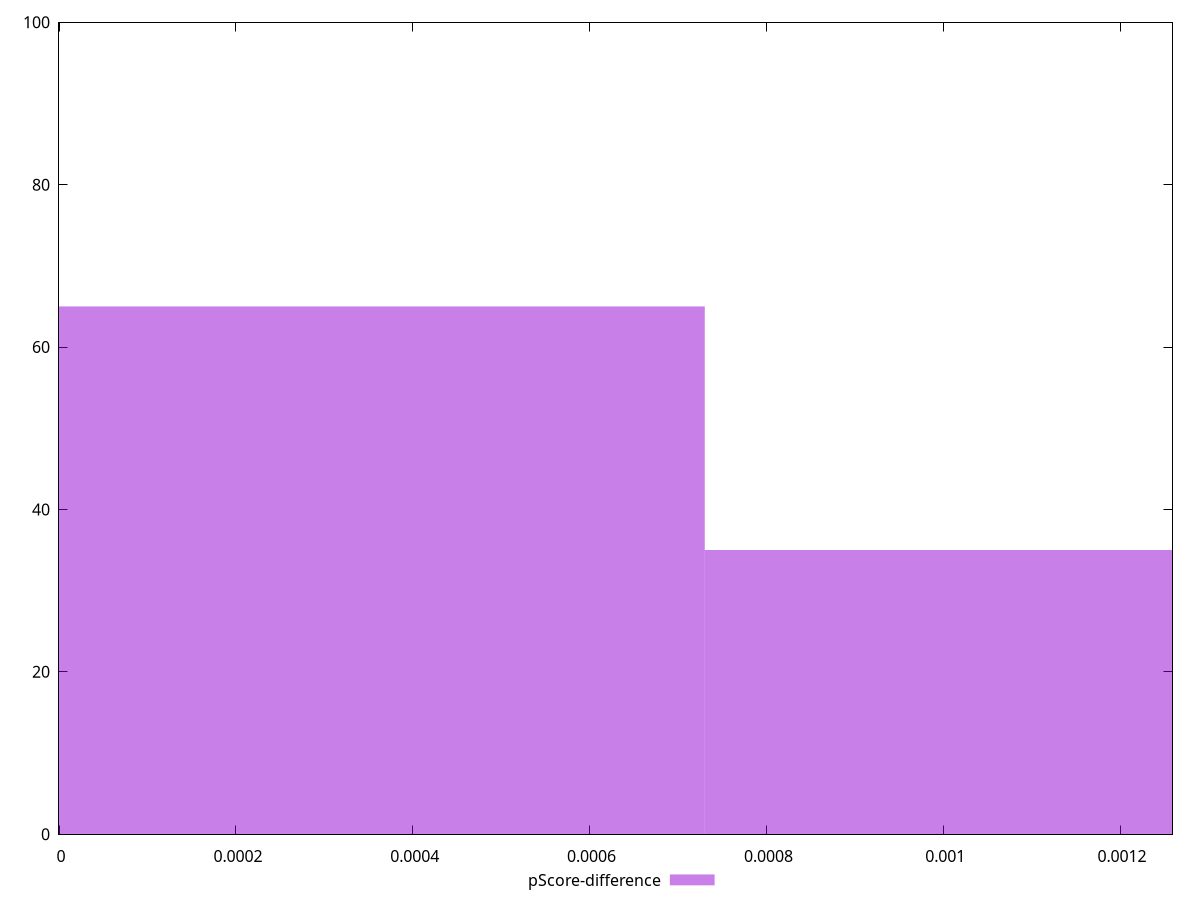 reset

$pScoreDifference <<EOF
0 65
0.0014604998364390817 35
EOF

set key outside below
set boxwidth 0.0014604998364390817
set xrange [-9.885773777362772e-8:0.001259233086355671]
set yrange [0:100]
set trange [0:100]
set style fill transparent solid 0.5 noborder
set terminal svg size 640, 490 enhanced background rgb 'white'
set output "reports/report_00032_2021-02-25T10-28-15.087Z/cumulative-layout-shift/samples/agenda/pScore-difference/histogram.svg"

plot $pScoreDifference title "pScore-difference" with boxes

reset

